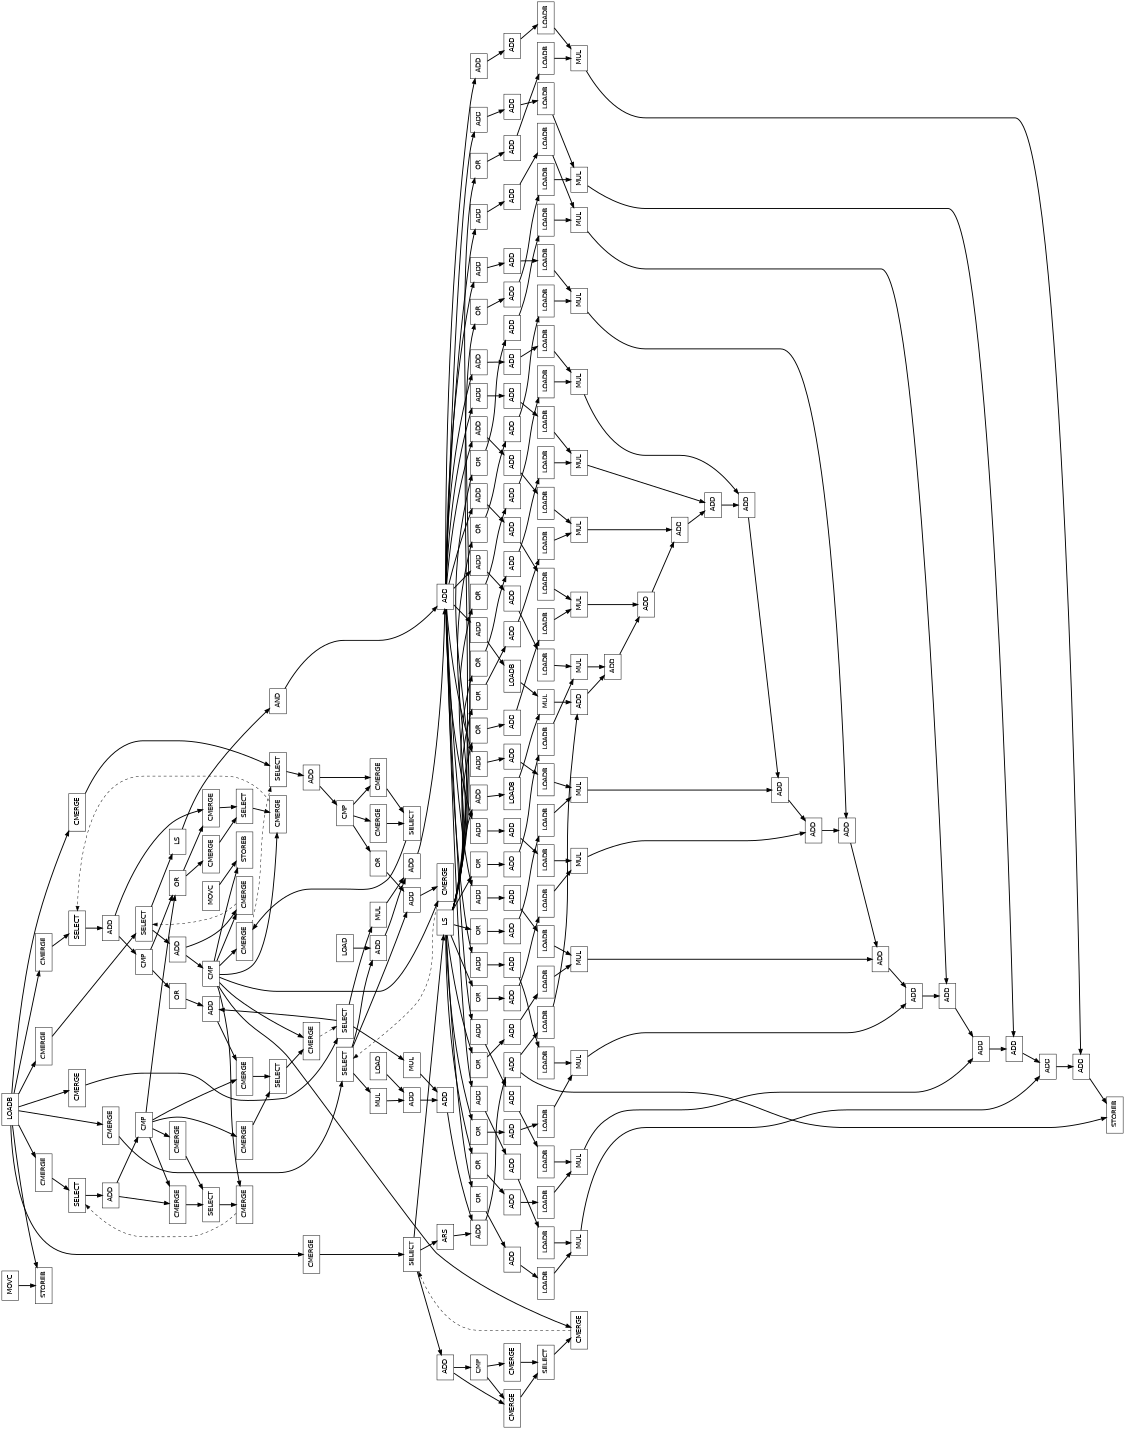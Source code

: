 digraph Region_18 {
	graph [ nslimit = "1000.0",
	orientation = landscape,
		center = true,
	page = "8.5,11",
	compound=true,
	size = "10,7.5" ] ;
"Op_199" [ fontname = "Helvetica" shape = box, label = " STOREB"]
"Op_200" [ fontname = "Helvetica" shape = box, label = " MOVC"]
"Op_172" [ fontname = "Helvetica" shape = box, label = " LOADB"]
"Op_20197" [ fontname = "Helvetica" shape = box, label = " STOREB"]
"Op_20198" [ fontname = "Helvetica" shape = box, label = " MOVC"]
"Op_0" [ fontname = "Helvetica" shape = box, label = " SELECT"]
"Op_1" [ fontname = "Helvetica" shape = box, label = " ADD"]
"Op_2" [ fontname = "Helvetica" shape = box, label = " SELECT"]
"Op_3" [ fontname = "Helvetica" shape = box, label = " CMP"]
"Op_4" [ fontname = "Helvetica" shape = box, label = " ARS"]
"Op_5" [ fontname = "Helvetica" shape = box, label = " ADD"]
"Op_6" [ fontname = "Helvetica" shape = box, label = " ADD"]
"Op_7" [ fontname = "Helvetica" shape = box, label = " STOREB"]
"Op_8" [ fontname = "Helvetica" shape = box, label = " LOADB"]
"Op_9" [ fontname = "Helvetica" shape = box, label = " ADD"]
"Op_10" [ fontname = "Helvetica" shape = box, label = " ADD"]
"Op_11" [ fontname = "Helvetica" shape = box, label = " ADD"]
"Op_12" [ fontname = "Helvetica" shape = box, label = " ADD"]
"Op_13" [ fontname = "Helvetica" shape = box, label = " ADD"]
"Op_14" [ fontname = "Helvetica" shape = box, label = " ADD"]
"Op_15" [ fontname = "Helvetica" shape = box, label = " ADD"]
"Op_16" [ fontname = "Helvetica" shape = box, label = " ADD"]
"Op_17" [ fontname = "Helvetica" shape = box, label = " ADD"]
"Op_18" [ fontname = "Helvetica" shape = box, label = " ADD"]
"Op_19" [ fontname = "Helvetica" shape = box, label = " ADD"]
"Op_20" [ fontname = "Helvetica" shape = box, label = " ADD"]
"Op_21" [ fontname = "Helvetica" shape = box, label = " ADD"]
"Op_22" [ fontname = "Helvetica" shape = box, label = " ADD"]
"Op_23" [ fontname = "Helvetica" shape = box, label = " ADD"]
"Op_24" [ fontname = "Helvetica" shape = box, label = " ADD"]
"Op_34" [ fontname = "Helvetica" shape = box, label = " OR"]
"Op_25" [ fontname = "Helvetica" shape = box, label = " LS"]
"Op_26" [ fontname = "Helvetica" shape = box, label = " OR"]
"Op_27" [ fontname = "Helvetica" shape = box, label = " ADD"]
"Op_28" [ fontname = "Helvetica" shape = box, label = " LOADB"]
"Op_29" [ fontname = "Helvetica" shape = box, label = " MUL"]
"Op_30" [ fontname = "Helvetica" shape = box, label = " OR"]
"Op_31" [ fontname = "Helvetica" shape = box, label = " ADD"]
"Op_32" [ fontname = "Helvetica" shape = box, label = " LOADB"]
"Op_33" [ fontname = "Helvetica" shape = box, label = " MUL"]
"Op_58" [ fontname = "Helvetica" shape = box, label = " OR"]
"Op_59" [ fontname = "Helvetica" shape = box, label = " ADD"]
"Op_60" [ fontname = "Helvetica" shape = box, label = " LOADB"]
"Op_35" [ fontname = "Helvetica" shape = box, label = " ADD"]
"Op_36" [ fontname = "Helvetica" shape = box, label = " LOADB"]
"Op_37" [ fontname = "Helvetica" shape = box, label = " MUL"]
"Op_38" [ fontname = "Helvetica" shape = box, label = " OR"]
"Op_39" [ fontname = "Helvetica" shape = box, label = " ADD"]
"Op_40" [ fontname = "Helvetica" shape = box, label = " LOADB"]
"Op_41" [ fontname = "Helvetica" shape = box, label = " MUL"]
"Op_42" [ fontname = "Helvetica" shape = box, label = " OR"]
"Op_43" [ fontname = "Helvetica" shape = box, label = " ADD"]
"Op_44" [ fontname = "Helvetica" shape = box, label = " LOADB"]
"Op_45" [ fontname = "Helvetica" shape = box, label = " MUL"]
"Op_46" [ fontname = "Helvetica" shape = box, label = " OR"]
"Op_47" [ fontname = "Helvetica" shape = box, label = " ADD"]
"Op_48" [ fontname = "Helvetica" shape = box, label = " LOADB"]
"Op_49" [ fontname = "Helvetica" shape = box, label = " MUL"]
"Op_50" [ fontname = "Helvetica" shape = box, label = " OR"]
"Op_51" [ fontname = "Helvetica" shape = box, label = " ADD"]
"Op_52" [ fontname = "Helvetica" shape = box, label = " LOADB"]
"Op_53" [ fontname = "Helvetica" shape = box, label = " MUL"]
"Op_54" [ fontname = "Helvetica" shape = box, label = " OR"]
"Op_55" [ fontname = "Helvetica" shape = box, label = " ADD"]
"Op_56" [ fontname = "Helvetica" shape = box, label = " LOADB"]
"Op_57" [ fontname = "Helvetica" shape = box, label = " MUL"]
"Op_115" [ fontname = "Helvetica" shape = box, label = " ADD"]
"Op_116" [ fontname = "Helvetica" shape = box, label = " ADD"]
"Op_117" [ fontname = "Helvetica" shape = box, label = " LOADB"]
"Op_118" [ fontname = "Helvetica" shape = box, label = " ADD"]
"Op_119" [ fontname = "Helvetica" shape = box, label = " ADD"]
"Op_61" [ fontname = "Helvetica" shape = box, label = " MUL"]
"Op_62" [ fontname = "Helvetica" shape = box, label = " OR"]
"Op_63" [ fontname = "Helvetica" shape = box, label = " ADD"]
"Op_64" [ fontname = "Helvetica" shape = box, label = " LOADB"]
"Op_65" [ fontname = "Helvetica" shape = box, label = " MUL"]
"Op_66" [ fontname = "Helvetica" shape = box, label = " OR"]
"Op_67" [ fontname = "Helvetica" shape = box, label = " ADD"]
"Op_68" [ fontname = "Helvetica" shape = box, label = " LOADB"]
"Op_69" [ fontname = "Helvetica" shape = box, label = " MUL"]
"Op_70" [ fontname = "Helvetica" shape = box, label = " OR"]
"Op_71" [ fontname = "Helvetica" shape = box, label = " ADD"]
"Op_72" [ fontname = "Helvetica" shape = box, label = " LOADB"]
"Op_73" [ fontname = "Helvetica" shape = box, label = " MUL"]
"Op_74" [ fontname = "Helvetica" shape = box, label = " OR"]
"Op_75" [ fontname = "Helvetica" shape = box, label = " ADD"]
"Op_76" [ fontname = "Helvetica" shape = box, label = " LOADB"]
"Op_77" [ fontname = "Helvetica" shape = box, label = " MUL"]
"Op_78" [ fontname = "Helvetica" shape = box, label = " OR"]
"Op_79" [ fontname = "Helvetica" shape = box, label = " ADD"]
"Op_80" [ fontname = "Helvetica" shape = box, label = " LOADB"]
"Op_81" [ fontname = "Helvetica" shape = box, label = " MUL"]
"Op_82" [ fontname = "Helvetica" shape = box, label = " OR"]
"Op_83" [ fontname = "Helvetica" shape = box, label = " ADD"]
"Op_84" [ fontname = "Helvetica" shape = box, label = " LOADB"]
"Op_85" [ fontname = "Helvetica" shape = box, label = " MUL"]
"Op_86" [ fontname = "Helvetica" shape = box, label = " ADD"]
"Op_87" [ fontname = "Helvetica" shape = box, label = " LOADB"]
"Op_88" [ fontname = "Helvetica" shape = box, label = " MUL"]
"Op_89" [ fontname = "Helvetica" shape = box, label = " SELECT"]
"Op_90" [ fontname = "Helvetica" shape = box, label = " ADD"]
"Op_91" [ fontname = "Helvetica" shape = box, label = " SELECT"]
"Op_92" [ fontname = "Helvetica" shape = box, label = " CMP"]
"Op_93" [ fontname = "Helvetica" shape = box, label = " SELECT"]
"Op_94" [ fontname = "Helvetica" shape = box, label = " OR"]
"Op_95" [ fontname = "Helvetica" shape = box, label = " SELECT"]
"Op_96" [ fontname = "Helvetica" shape = box, label = " SELECT"]
"Op_97" [ fontname = "Helvetica" shape = box, label = " ADD"]
"Op_98" [ fontname = "Helvetica" shape = box, label = " CMP"]
"Op_100" [ fontname = "Helvetica" shape = box, label = " LS"]
"Op_101" [ fontname = "Helvetica" shape = box, label = " AND"]
"Op_102" [ fontname = "Helvetica" shape = box, label = " ADD"]
"Op_103" [ fontname = "Helvetica" shape = box, label = " ADD"]
"Op_104" [ fontname = "Helvetica" shape = box, label = " ADD"]
"Op_105" [ fontname = "Helvetica" shape = box, label = " LOADB"]
"Op_106" [ fontname = "Helvetica" shape = box, label = " ADD"]
"Op_107" [ fontname = "Helvetica" shape = box, label = " ADD"]
"Op_108" [ fontname = "Helvetica" shape = box, label = " LOADB"]
"Op_109" [ fontname = "Helvetica" shape = box, label = " ADD"]
"Op_110" [ fontname = "Helvetica" shape = box, label = " ADD"]
"Op_111" [ fontname = "Helvetica" shape = box, label = " LOADB"]
"Op_112" [ fontname = "Helvetica" shape = box, label = " ADD"]
"Op_113" [ fontname = "Helvetica" shape = box, label = " ADD"]
"Op_114" [ fontname = "Helvetica" shape = box, label = " LOADB"]
"Op_120" [ fontname = "Helvetica" shape = box, label = " LOADB"]
"Op_121" [ fontname = "Helvetica" shape = box, label = " ADD"]
"Op_122" [ fontname = "Helvetica" shape = box, label = " ADD"]
"Op_123" [ fontname = "Helvetica" shape = box, label = " LOADB"]
"Op_124" [ fontname = "Helvetica" shape = box, label = " ADD"]
"Op_125" [ fontname = "Helvetica" shape = box, label = " ADD"]
"Op_126" [ fontname = "Helvetica" shape = box, label = " LOADB"]
"Op_127" [ fontname = "Helvetica" shape = box, label = " ADD"]
"Op_128" [ fontname = "Helvetica" shape = box, label = " ADD"]
"Op_129" [ fontname = "Helvetica" shape = box, label = " LOADB"]
"Op_130" [ fontname = "Helvetica" shape = box, label = " ADD"]
"Op_131" [ fontname = "Helvetica" shape = box, label = " ADD"]
"Op_132" [ fontname = "Helvetica" shape = box, label = " LOADB"]
"Op_133" [ fontname = "Helvetica" shape = box, label = " ADD"]
"Op_134" [ fontname = "Helvetica" shape = box, label = " ADD"]
"Op_135" [ fontname = "Helvetica" shape = box, label = " LOADB"]
"Op_136" [ fontname = "Helvetica" shape = box, label = " ADD"]
"Op_137" [ fontname = "Helvetica" shape = box, label = " ADD"]
"Op_138" [ fontname = "Helvetica" shape = box, label = " LOADB"]
"Op_139" [ fontname = "Helvetica" shape = box, label = " ADD"]
"Op_140" [ fontname = "Helvetica" shape = box, label = " ADD"]
"Op_141" [ fontname = "Helvetica" shape = box, label = " LOADB"]
"Op_142" [ fontname = "Helvetica" shape = box, label = " ADD"]
"Op_143" [ fontname = "Helvetica" shape = box, label = " ADD"]
"Op_144" [ fontname = "Helvetica" shape = box, label = " LOADB"]
"Op_145" [ fontname = "Helvetica" shape = box, label = " ADD"]
"Op_146" [ fontname = "Helvetica" shape = box, label = " ADD"]
"Op_147" [ fontname = "Helvetica" shape = box, label = " LOADB"]
"Op_148" [ fontname = "Helvetica" shape = box, label = " ADD"]
"Op_149" [ fontname = "Helvetica" shape = box, label = " LOADB"]
"Op_150" [ fontname = "Helvetica" shape = box, label = " SELECT"]
"Op_151" [ fontname = "Helvetica" shape = box, label = " ADD"]
"Op_152" [ fontname = "Helvetica" shape = box, label = " MUL"]
"Op_153" [ fontname = "Helvetica" shape = box, label = " ADD"]
"Op_154" [ fontname = "Helvetica" shape = box, label = " MUL"]
"Op_155" [ fontname = "Helvetica" shape = box, label = " ADD"]
"Op_156" [ fontname = "Helvetica" shape = box, label = " SELECT"]
"Op_157" [ fontname = "Helvetica" shape = box, label = " ADD"]
"Op_158" [ fontname = "Helvetica" shape = box, label = " CMP"]
"Op_159" [ fontname = "Helvetica" shape = box, label = " OR"]
"Op_160" [ fontname = "Helvetica" shape = box, label = " SELECT"]
"Op_161" [ fontname = "Helvetica" shape = box, label = " ADD"]
"Op_162" [ fontname = "Helvetica" shape = box, label = " MUL"]
"Op_163" [ fontname = "Helvetica" shape = box, label = " ADD"]
"Op_164" [ fontname = "Helvetica" shape = box, label = " LOAD"]
"Op_165" [ fontname = "Helvetica" shape = box, label = " ADD"]
"Op_166" [ fontname = "Helvetica" shape = box, label = " LOAD"]
"Op_167" [ fontname = "Helvetica" shape = box, label = " SELECT"]
"Op_168" [ fontname = "Helvetica" shape = box, label = " ADD"]
"Op_169" [ fontname = "Helvetica" shape = box, label = " SELECT"]
"Op_170" [ fontname = "Helvetica" shape = box, label = " CMP"]
"Op_171" [ fontname = "Helvetica" shape = box, label = " OR"]
"Op_180" [ fontname = "Helvetica" shape = box, label = " CMERGE"]
"Op_181" [ fontname = "Helvetica" shape = box, label = " CMERGE"]
"Op_182" [ fontname = "Helvetica" shape = box, label = " CMERGE"]
"Op_183" [ fontname = "Helvetica" shape = box, label = " CMERGE"]
"Op_173" [ fontname = "Helvetica" shape = box, label = " CMERGE"]
"Op_174" [ fontname = "Helvetica" shape = box, label = " CMERGE"]
"Op_175" [ fontname = "Helvetica" shape = box, label = " CMERGE"]
"Op_176" [ fontname = "Helvetica" shape = box, label = " CMERGE"]
"Op_177" [ fontname = "Helvetica" shape = box, label = " CMERGE"]
"Op_178" [ fontname = "Helvetica" shape = box, label = " CMERGE"]
"Op_179" [ fontname = "Helvetica" shape = box, label = " CMERGE"]
"Op_184" [ fontname = "Helvetica" shape = box, label = " CMERGE"]
"Op_185" [ fontname = "Helvetica" shape = box, label = " CMERGE"]
"Op_186" [ fontname = "Helvetica" shape = box, label = " CMERGE"]
"Op_192" [ fontname = "Helvetica" shape = box, label = " CMERGE"]
"Op_193" [ fontname = "Helvetica" shape = box, label = " CMERGE"]
"Op_194" [ fontname = "Helvetica" shape = box, label = " CMERGE"]
"Op_195" [ fontname = "Helvetica" shape = box, label = " CMERGE"]
"Op_196" [ fontname = "Helvetica" shape = box, label = " CMERGE"]
"Op_187" [ fontname = "Helvetica" shape = box, label = " CMERGE"]
"Op_188" [ fontname = "Helvetica" shape = box, label = " CMERGE"]
"Op_189" [ fontname = "Helvetica" shape = box, label = " CMERGE"]
"Op_190" [ fontname = "Helvetica" shape = box, label = " CMERGE"]
"Op_191" [ fontname = "Helvetica" shape = box, label = " CMERGE"]
"Op_0" -> "Op_1" [style = bold, color = black];
"Op_0" -> "Op_4" [style = bold, color = black];
"Op_0" -> "Op_25" [style = bold, color = black];
"Op_1" -> "Op_3" [style = bold, color = black];
"Op_1" -> "Op_188" [style = bold, color = black];
"Op_2" -> "Op_174" [style = bold, color = black];
"Op_3" -> "Op_187" [style = bold, color = black];
"Op_3" -> "Op_188" [style = bold, color = black];
"Op_4" -> "Op_5" [style = bold, color = black];
"Op_5" -> "Op_6" [style = bold, color = black];
"Op_6" -> "Op_7" [style = bold, color = black];
"Op_6" -> "Op_8" [style = bold, color = black];
"Op_8" -> "Op_9" [style = bold, color = black];
"Op_9" -> "Op_10" [style = bold, color = black];
"Op_10" -> "Op_11" [style = bold, color = black];
"Op_11" -> "Op_12" [style = bold, color = black];
"Op_12" -> "Op_13" [style = bold, color = black];
"Op_13" -> "Op_14" [style = bold, color = black];
"Op_14" -> "Op_15" [style = bold, color = black];
"Op_15" -> "Op_16" [style = bold, color = black];
"Op_16" -> "Op_17" [style = bold, color = black];
"Op_17" -> "Op_18" [style = bold, color = black];
"Op_18" -> "Op_19" [style = bold, color = black];
"Op_19" -> "Op_20" [style = bold, color = black];
"Op_20" -> "Op_21" [style = bold, color = black];
"Op_21" -> "Op_22" [style = bold, color = black];
"Op_22" -> "Op_23" [style = bold, color = black];
"Op_23" -> "Op_24" [style = bold, color = black];
"Op_24" -> "Op_7" [style = bold, color = black];
"Op_25" -> "Op_26" [style = bold, color = black];
"Op_25" -> "Op_30" [style = bold, color = black];
"Op_25" -> "Op_34" [style = bold, color = black];
"Op_25" -> "Op_38" [style = bold, color = black];
"Op_25" -> "Op_42" [style = bold, color = black];
"Op_25" -> "Op_46" [style = bold, color = black];
"Op_25" -> "Op_50" [style = bold, color = black];
"Op_25" -> "Op_54" [style = bold, color = black];
"Op_25" -> "Op_58" [style = bold, color = black];
"Op_25" -> "Op_62" [style = bold, color = black];
"Op_25" -> "Op_66" [style = bold, color = black];
"Op_25" -> "Op_70" [style = bold, color = black];
"Op_25" -> "Op_74" [style = bold, color = black];
"Op_25" -> "Op_78" [style = bold, color = black];
"Op_25" -> "Op_82" [style = bold, color = black];
"Op_25" -> "Op_86" [style = bold, color = black];
"Op_26" -> "Op_27" [style = bold, color = black];
"Op_27" -> "Op_28" [style = bold, color = black];
"Op_28" -> "Op_29" [style = bold, color = black];
"Op_29" -> "Op_24" [style = bold, color = black];
"Op_30" -> "Op_31" [style = bold, color = black];
"Op_31" -> "Op_32" [style = bold, color = black];
"Op_32" -> "Op_33" [style = bold, color = black];
"Op_33" -> "Op_23" [style = bold, color = black];
"Op_34" -> "Op_35" [style = bold, color = black];
"Op_35" -> "Op_36" [style = bold, color = black];
"Op_36" -> "Op_37" [style = bold, color = black];
"Op_37" -> "Op_22" [style = bold, color = black];
"Op_38" -> "Op_39" [style = bold, color = black];
"Op_39" -> "Op_40" [style = bold, color = black];
"Op_40" -> "Op_41" [style = bold, color = black];
"Op_41" -> "Op_21" [style = bold, color = black];
"Op_42" -> "Op_43" [style = bold, color = black];
"Op_43" -> "Op_44" [style = bold, color = black];
"Op_44" -> "Op_45" [style = bold, color = black];
"Op_45" -> "Op_20" [style = bold, color = black];
"Op_46" -> "Op_47" [style = bold, color = black];
"Op_47" -> "Op_48" [style = bold, color = black];
"Op_48" -> "Op_49" [style = bold, color = black];
"Op_49" -> "Op_19" [style = bold, color = black];
"Op_50" -> "Op_51" [style = bold, color = black];
"Op_51" -> "Op_52" [style = bold, color = black];
"Op_52" -> "Op_53" [style = bold, color = black];
"Op_53" -> "Op_18" [style = bold, color = black];
"Op_54" -> "Op_55" [style = bold, color = black];
"Op_55" -> "Op_56" [style = bold, color = black];
"Op_56" -> "Op_57" [style = bold, color = black];
"Op_57" -> "Op_17" [style = bold, color = black];
"Op_58" -> "Op_59" [style = bold, color = black];
"Op_59" -> "Op_60" [style = bold, color = black];
"Op_60" -> "Op_61" [style = bold, color = black];
"Op_61" -> "Op_16" [style = bold, color = black];
"Op_62" -> "Op_63" [style = bold, color = black];
"Op_63" -> "Op_64" [style = bold, color = black];
"Op_64" -> "Op_65" [style = bold, color = black];
"Op_65" -> "Op_15" [style = bold, color = black];
"Op_66" -> "Op_67" [style = bold, color = black];
"Op_67" -> "Op_68" [style = bold, color = black];
"Op_68" -> "Op_69" [style = bold, color = black];
"Op_69" -> "Op_14" [style = bold, color = black];
"Op_70" -> "Op_71" [style = bold, color = black];
"Op_71" -> "Op_72" [style = bold, color = black];
"Op_72" -> "Op_73" [style = bold, color = black];
"Op_73" -> "Op_13" [style = bold, color = black];
"Op_74" -> "Op_75" [style = bold, color = black];
"Op_75" -> "Op_76" [style = bold, color = black];
"Op_76" -> "Op_77" [style = bold, color = black];
"Op_77" -> "Op_12" [style = bold, color = black];
"Op_78" -> "Op_79" [style = bold, color = black];
"Op_79" -> "Op_80" [style = bold, color = black];
"Op_80" -> "Op_81" [style = bold, color = black];
"Op_81" -> "Op_11" [style = bold, color = black];
"Op_82" -> "Op_83" [style = bold, color = black];
"Op_83" -> "Op_84" [style = bold, color = black];
"Op_84" -> "Op_85" [style = bold, color = black];
"Op_85" -> "Op_10" [style = bold, color = black];
"Op_86" -> "Op_87" [style = bold, color = black];
"Op_87" -> "Op_88" [style = bold, color = black];
"Op_88" -> "Op_9" [style = bold, color = black];
"Op_89" -> "Op_90" [style = bold, color = black];
"Op_90" -> "Op_92" [style = bold, color = black];
"Op_90" -> "Op_190" [style = bold, color = black];
"Op_91" -> "Op_176" [style = bold, color = black];
"Op_92" -> "Op_94" [style = bold, color = black];
"Op_92" -> "Op_189" [style = bold, color = black];
"Op_92" -> "Op_190" [style = bold, color = black];
"Op_92" -> "Op_191" [style = bold, color = black];
"Op_92" -> "Op_192" [style = bold, color = black];
"Op_93" -> "Op_180" [style = bold, color = black];
"Op_94" -> "Op_193" [style = bold, color = black];
"Op_94" -> "Op_194" [style = bold, color = black];
"Op_95" -> "Op_182" [style = bold, color = black];
"Op_96" -> "Op_97" [style = bold, color = black];
"Op_96" -> "Op_100" [style = bold, color = black];
"Op_97" -> "Op_98" [style = bold, color = black];
"Op_97" -> "Op_178" [style = bold, color = black];
"Op_98" -> "Op_174" [style = bold, color = black];
"Op_98" -> "Op_176" [style = bold, color = black];
"Op_98" -> "Op_178" [style = bold, color = black];
"Op_98" -> "Op_180" [style = bold, color = black];
"Op_98" -> "Op_182" [style = bold, color = black];
"Op_98" -> "Op_184" [style = bold, color = black];
"Op_98" -> "Op_186" [style = bold, color = black];
"Op_98" -> "Op_20197" [style = bold, color = black];
"Op_100" -> "Op_101" [style = bold, color = black];
"Op_101" -> "Op_102" [style = bold, color = black];
"Op_102" -> "Op_103" [style = bold, color = black];
"Op_102" -> "Op_106" [style = bold, color = black];
"Op_102" -> "Op_109" [style = bold, color = black];
"Op_102" -> "Op_112" [style = bold, color = black];
"Op_102" -> "Op_115" [style = bold, color = black];
"Op_102" -> "Op_118" [style = bold, color = black];
"Op_102" -> "Op_121" [style = bold, color = black];
"Op_102" -> "Op_124" [style = bold, color = black];
"Op_102" -> "Op_127" [style = bold, color = black];
"Op_102" -> "Op_130" [style = bold, color = black];
"Op_102" -> "Op_133" [style = bold, color = black];
"Op_102" -> "Op_136" [style = bold, color = black];
"Op_102" -> "Op_139" [style = bold, color = black];
"Op_102" -> "Op_142" [style = bold, color = black];
"Op_102" -> "Op_145" [style = bold, color = black];
"Op_102" -> "Op_148" [style = bold, color = black];
"Op_103" -> "Op_104" [style = bold, color = black];
"Op_104" -> "Op_105" [style = bold, color = black];
"Op_105" -> "Op_29" [style = bold, color = black];
"Op_106" -> "Op_107" [style = bold, color = black];
"Op_107" -> "Op_108" [style = bold, color = black];
"Op_108" -> "Op_33" [style = bold, color = black];
"Op_109" -> "Op_110" [style = bold, color = black];
"Op_110" -> "Op_111" [style = bold, color = black];
"Op_111" -> "Op_37" [style = bold, color = black];
"Op_112" -> "Op_113" [style = bold, color = black];
"Op_113" -> "Op_114" [style = bold, color = black];
"Op_114" -> "Op_41" [style = bold, color = black];
"Op_115" -> "Op_116" [style = bold, color = black];
"Op_116" -> "Op_117" [style = bold, color = black];
"Op_117" -> "Op_45" [style = bold, color = black];
"Op_118" -> "Op_119" [style = bold, color = black];
"Op_119" -> "Op_120" [style = bold, color = black];
"Op_120" -> "Op_49" [style = bold, color = black];
"Op_121" -> "Op_122" [style = bold, color = black];
"Op_122" -> "Op_123" [style = bold, color = black];
"Op_123" -> "Op_53" [style = bold, color = black];
"Op_124" -> "Op_125" [style = bold, color = black];
"Op_125" -> "Op_126" [style = bold, color = black];
"Op_126" -> "Op_57" [style = bold, color = black];
"Op_127" -> "Op_128" [style = bold, color = black];
"Op_128" -> "Op_129" [style = bold, color = black];
"Op_129" -> "Op_61" [style = bold, color = black];
"Op_130" -> "Op_131" [style = bold, color = black];
"Op_131" -> "Op_132" [style = bold, color = black];
"Op_132" -> "Op_65" [style = bold, color = black];
"Op_133" -> "Op_134" [style = bold, color = black];
"Op_134" -> "Op_135" [style = bold, color = black];
"Op_135" -> "Op_69" [style = bold, color = black];
"Op_136" -> "Op_137" [style = bold, color = black];
"Op_137" -> "Op_138" [style = bold, color = black];
"Op_138" -> "Op_73" [style = bold, color = black];
"Op_139" -> "Op_140" [style = bold, color = black];
"Op_140" -> "Op_141" [style = bold, color = black];
"Op_141" -> "Op_77" [style = bold, color = black];
"Op_142" -> "Op_143" [style = bold, color = black];
"Op_143" -> "Op_144" [style = bold, color = black];
"Op_144" -> "Op_81" [style = bold, color = black];
"Op_145" -> "Op_146" [style = bold, color = black];
"Op_146" -> "Op_147" [style = bold, color = black];
"Op_147" -> "Op_85" [style = bold, color = black];
"Op_148" -> "Op_149" [style = bold, color = black];
"Op_149" -> "Op_88" [style = bold, color = black];
"Op_150" -> "Op_151" [style = bold, color = black];
"Op_150" -> "Op_152" [style = bold, color = black];
"Op_150" -> "Op_154" [style = bold, color = black];
"Op_151" -> "Op_192" [style = bold, color = black];
"Op_152" -> "Op_153" [style = bold, color = black];
"Op_153" -> "Op_5" [style = bold, color = black];
"Op_154" -> "Op_155" [style = bold, color = black];
"Op_155" -> "Op_102" [style = bold, color = black];
"Op_156" -> "Op_157" [style = bold, color = black];
"Op_157" -> "Op_158" [style = bold, color = black];
"Op_157" -> "Op_194" [style = bold, color = black];
"Op_158" -> "Op_94" [style = bold, color = black];
"Op_158" -> "Op_159" [style = bold, color = black];
"Op_159" -> "Op_151" [style = bold, color = black];
"Op_160" -> "Op_161" [style = bold, color = black];
"Op_160" -> "Op_162" [style = bold, color = black];
"Op_160" -> "Op_165" [style = bold, color = black];
"Op_161" -> "Op_184" [style = bold, color = black];
"Op_162" -> "Op_163" [style = bold, color = black];
"Op_163" -> "Op_153" [style = bold, color = black];
"Op_164" -> "Op_163" [style = bold, color = black];
"Op_165" -> "Op_155" [style = bold, color = black];
"Op_166" -> "Op_165" [style = bold, color = black];
"Op_167" -> "Op_168" [style = bold, color = black];
"Op_168" -> "Op_170" [style = bold, color = black];
"Op_168" -> "Op_196" [style = bold, color = black];
"Op_169" -> "Op_186" [style = bold, color = black];
"Op_170" -> "Op_171" [style = bold, color = black];
"Op_170" -> "Op_195" [style = bold, color = black];
"Op_170" -> "Op_196" [style = bold, color = black];
"Op_171" -> "Op_161" [style = bold, color = black];
"Op_172" -> "Op_173" [style = bold, color = black];
"Op_172" -> "Op_175" [style = bold, color = black];
"Op_172" -> "Op_177" [style = bold, color = black];
"Op_172" -> "Op_179" [style = bold, color = black];
"Op_172" -> "Op_181" [style = bold, color = black];
"Op_172" -> "Op_183" [style = bold, color = black];
"Op_172" -> "Op_185" [style = bold, color = black];
"Op_172" -> "Op_199" [style = bold, color = black];
"Op_173" -> "Op_0" [style = bold, color = black];
"Op_174" -> "Op_0" [style = dashed, color = black];
"Op_175" -> "Op_89" [style = bold, color = black];
"Op_176" -> "Op_89" [style = dashed, color = black];
"Op_177" -> "Op_96" [style = bold, color = black];
"Op_178" -> "Op_96" [style = dashed, color = black];
"Op_179" -> "Op_150" [style = bold, color = black];
"Op_180" -> "Op_150" [style = dashed, color = black];
"Op_181" -> "Op_156" [style = bold, color = black];
"Op_182" -> "Op_156" [style = dashed, color = black];
"Op_183" -> "Op_160" [style = bold, color = black];
"Op_184" -> "Op_160" [style = dashed, color = black];
"Op_185" -> "Op_167" [style = bold, color = black];
"Op_186" -> "Op_167" [style = dashed, color = black];
"Op_187" -> "Op_2" [style = bold, color = black];
"Op_188" -> "Op_2" [style = bold, color = black];
"Op_189" -> "Op_91" [style = bold, color = black];
"Op_190" -> "Op_91" [style = bold, color = black];
"Op_191" -> "Op_93" [style = bold, color = black];
"Op_192" -> "Op_93" [style = bold, color = black];
"Op_193" -> "Op_95" [style = bold, color = black];
"Op_194" -> "Op_95" [style = bold, color = black];
"Op_195" -> "Op_169" [style = bold, color = black];
"Op_196" -> "Op_169" [style = bold, color = black];
"Op_20198" -> "Op_20197" [style = bold, color = black];
"Op_200" -> "Op_199" [style = bold, color = black];
}
